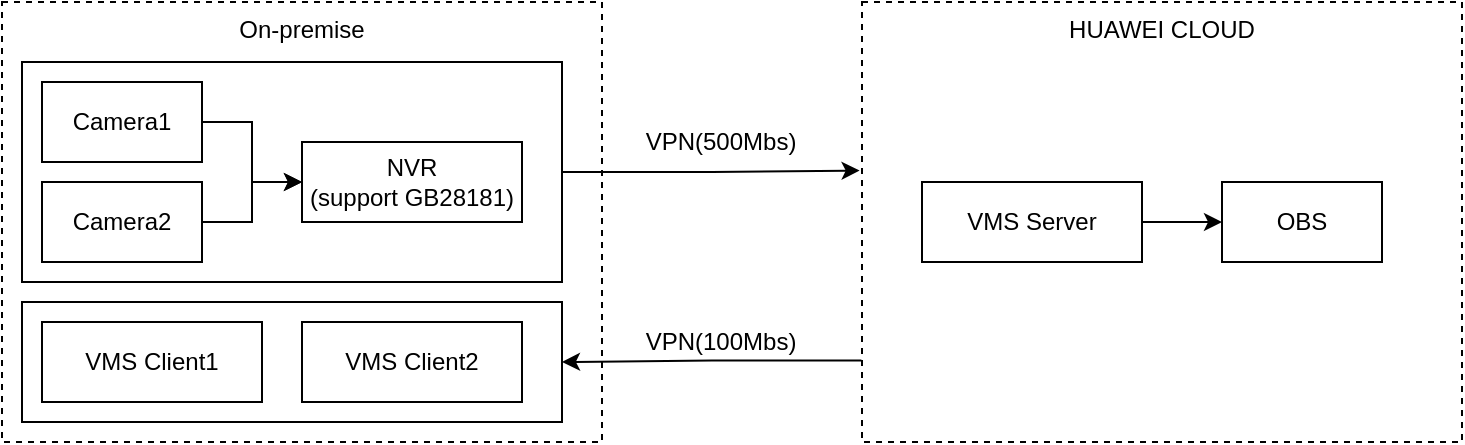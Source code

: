 <mxfile version="15.3.3" type="github"><diagram id="BL9xtq03NF7YrPo4LowE" name="Page-1"><mxGraphModel dx="1038" dy="707" grid="1" gridSize="10" guides="1" tooltips="1" connect="1" arrows="1" fold="1" page="1" pageScale="1" pageWidth="827" pageHeight="1169" math="0" shadow="0"><root><mxCell id="0"/><mxCell id="1" parent="0"/><mxCell id="YQaQBy0gvI4Hf9ofPj73-7" value="On-premise" style="rounded=0;whiteSpace=wrap;html=1;horizontal=1;verticalAlign=top;align=center;dashed=1;" parent="1" vertex="1"><mxGeometry x="10" y="130" width="300" height="220" as="geometry"/></mxCell><mxCell id="YQaQBy0gvI4Hf9ofPj73-23" value="" style="rounded=0;whiteSpace=wrap;html=1;align=center;verticalAlign=top;" parent="1" vertex="1"><mxGeometry x="20" y="280" width="270" height="60" as="geometry"/></mxCell><mxCell id="YQaQBy0gvI4Hf9ofPj73-25" style="edgeStyle=orthogonalEdgeStyle;rounded=0;orthogonalLoop=1;jettySize=auto;html=1;entryX=-0.004;entryY=0.383;entryDx=0;entryDy=0;entryPerimeter=0;" parent="1" source="YQaQBy0gvI4Hf9ofPj73-21" target="YQaQBy0gvI4Hf9ofPj73-8" edge="1"><mxGeometry relative="1" as="geometry"/></mxCell><mxCell id="YQaQBy0gvI4Hf9ofPj73-21" value="" style="rounded=0;whiteSpace=wrap;html=1;align=center;verticalAlign=top;" parent="1" vertex="1"><mxGeometry x="20" y="160" width="270" height="110" as="geometry"/></mxCell><mxCell id="YQaQBy0gvI4Hf9ofPj73-1" value="NVR&lt;br&gt;(support GB28181)" style="rounded=0;whiteSpace=wrap;html=1;" parent="1" vertex="1"><mxGeometry x="160" y="200" width="110" height="40" as="geometry"/></mxCell><mxCell id="YQaQBy0gvI4Hf9ofPj73-6" style="edgeStyle=orthogonalEdgeStyle;rounded=0;orthogonalLoop=1;jettySize=auto;html=1;entryX=0;entryY=0.5;entryDx=0;entryDy=0;" parent="1" source="YQaQBy0gvI4Hf9ofPj73-2" target="YQaQBy0gvI4Hf9ofPj73-1" edge="1"><mxGeometry relative="1" as="geometry"><mxPoint x="160" y="260" as="targetPoint"/></mxGeometry></mxCell><mxCell id="YQaQBy0gvI4Hf9ofPj73-2" value="Camera2" style="rounded=0;whiteSpace=wrap;html=1;" parent="1" vertex="1"><mxGeometry x="30" y="220" width="80" height="40" as="geometry"/></mxCell><mxCell id="YQaQBy0gvI4Hf9ofPj73-5" style="edgeStyle=orthogonalEdgeStyle;rounded=0;orthogonalLoop=1;jettySize=auto;html=1;entryX=0;entryY=0.5;entryDx=0;entryDy=0;" parent="1" source="YQaQBy0gvI4Hf9ofPj73-4" target="YQaQBy0gvI4Hf9ofPj73-1" edge="1"><mxGeometry relative="1" as="geometry"/></mxCell><mxCell id="YQaQBy0gvI4Hf9ofPj73-4" value="Camera1" style="rounded=0;whiteSpace=wrap;html=1;" parent="1" vertex="1"><mxGeometry x="30" y="170" width="80" height="40" as="geometry"/></mxCell><mxCell id="YQaQBy0gvI4Hf9ofPj73-28" style="edgeStyle=orthogonalEdgeStyle;rounded=0;orthogonalLoop=1;jettySize=auto;html=1;entryX=1;entryY=0.5;entryDx=0;entryDy=0;exitX=-0.001;exitY=0.815;exitDx=0;exitDy=0;exitPerimeter=0;" parent="1" source="YQaQBy0gvI4Hf9ofPj73-8" target="YQaQBy0gvI4Hf9ofPj73-23" edge="1"><mxGeometry relative="1" as="geometry"/></mxCell><mxCell id="YQaQBy0gvI4Hf9ofPj73-8" value="HUAWEI CLOUD" style="rounded=0;whiteSpace=wrap;html=1;horizontal=1;verticalAlign=top;align=center;dashed=1;" parent="1" vertex="1"><mxGeometry x="440" y="130" width="300" height="220" as="geometry"/></mxCell><mxCell id="YQaQBy0gvI4Hf9ofPj73-15" style="edgeStyle=orthogonalEdgeStyle;rounded=0;orthogonalLoop=1;jettySize=auto;html=1;entryX=0;entryY=0.5;entryDx=0;entryDy=0;" parent="1" source="YQaQBy0gvI4Hf9ofPj73-10" target="YQaQBy0gvI4Hf9ofPj73-13" edge="1"><mxGeometry relative="1" as="geometry"/></mxCell><mxCell id="YQaQBy0gvI4Hf9ofPj73-10" value="VMS Server" style="rounded=0;whiteSpace=wrap;html=1;" parent="1" vertex="1"><mxGeometry x="470" y="220" width="110" height="40" as="geometry"/></mxCell><mxCell id="YQaQBy0gvI4Hf9ofPj73-12" value="VPN(500Mbs)" style="text;html=1;align=center;verticalAlign=middle;resizable=0;points=[];autosize=1;strokeColor=none;fillColor=none;" parent="1" vertex="1"><mxGeometry x="324" y="190" width="90" height="20" as="geometry"/></mxCell><mxCell id="YQaQBy0gvI4Hf9ofPj73-13" value="OBS" style="rounded=0;whiteSpace=wrap;html=1;" parent="1" vertex="1"><mxGeometry x="620" y="220" width="80" height="40" as="geometry"/></mxCell><mxCell id="YQaQBy0gvI4Hf9ofPj73-20" value="VMS Client1" style="rounded=0;whiteSpace=wrap;html=1;" parent="1" vertex="1"><mxGeometry x="30" y="290" width="110" height="40" as="geometry"/></mxCell><mxCell id="YQaQBy0gvI4Hf9ofPj73-22" value="VMS Client2" style="rounded=0;whiteSpace=wrap;html=1;" parent="1" vertex="1"><mxGeometry x="160" y="290" width="110" height="40" as="geometry"/></mxCell><mxCell id="YQaQBy0gvI4Hf9ofPj73-29" value="VPN(100Mbs)" style="text;html=1;align=center;verticalAlign=middle;resizable=0;points=[];autosize=1;strokeColor=none;fillColor=none;" parent="1" vertex="1"><mxGeometry x="324" y="290" width="90" height="20" as="geometry"/></mxCell></root></mxGraphModel></diagram></mxfile>